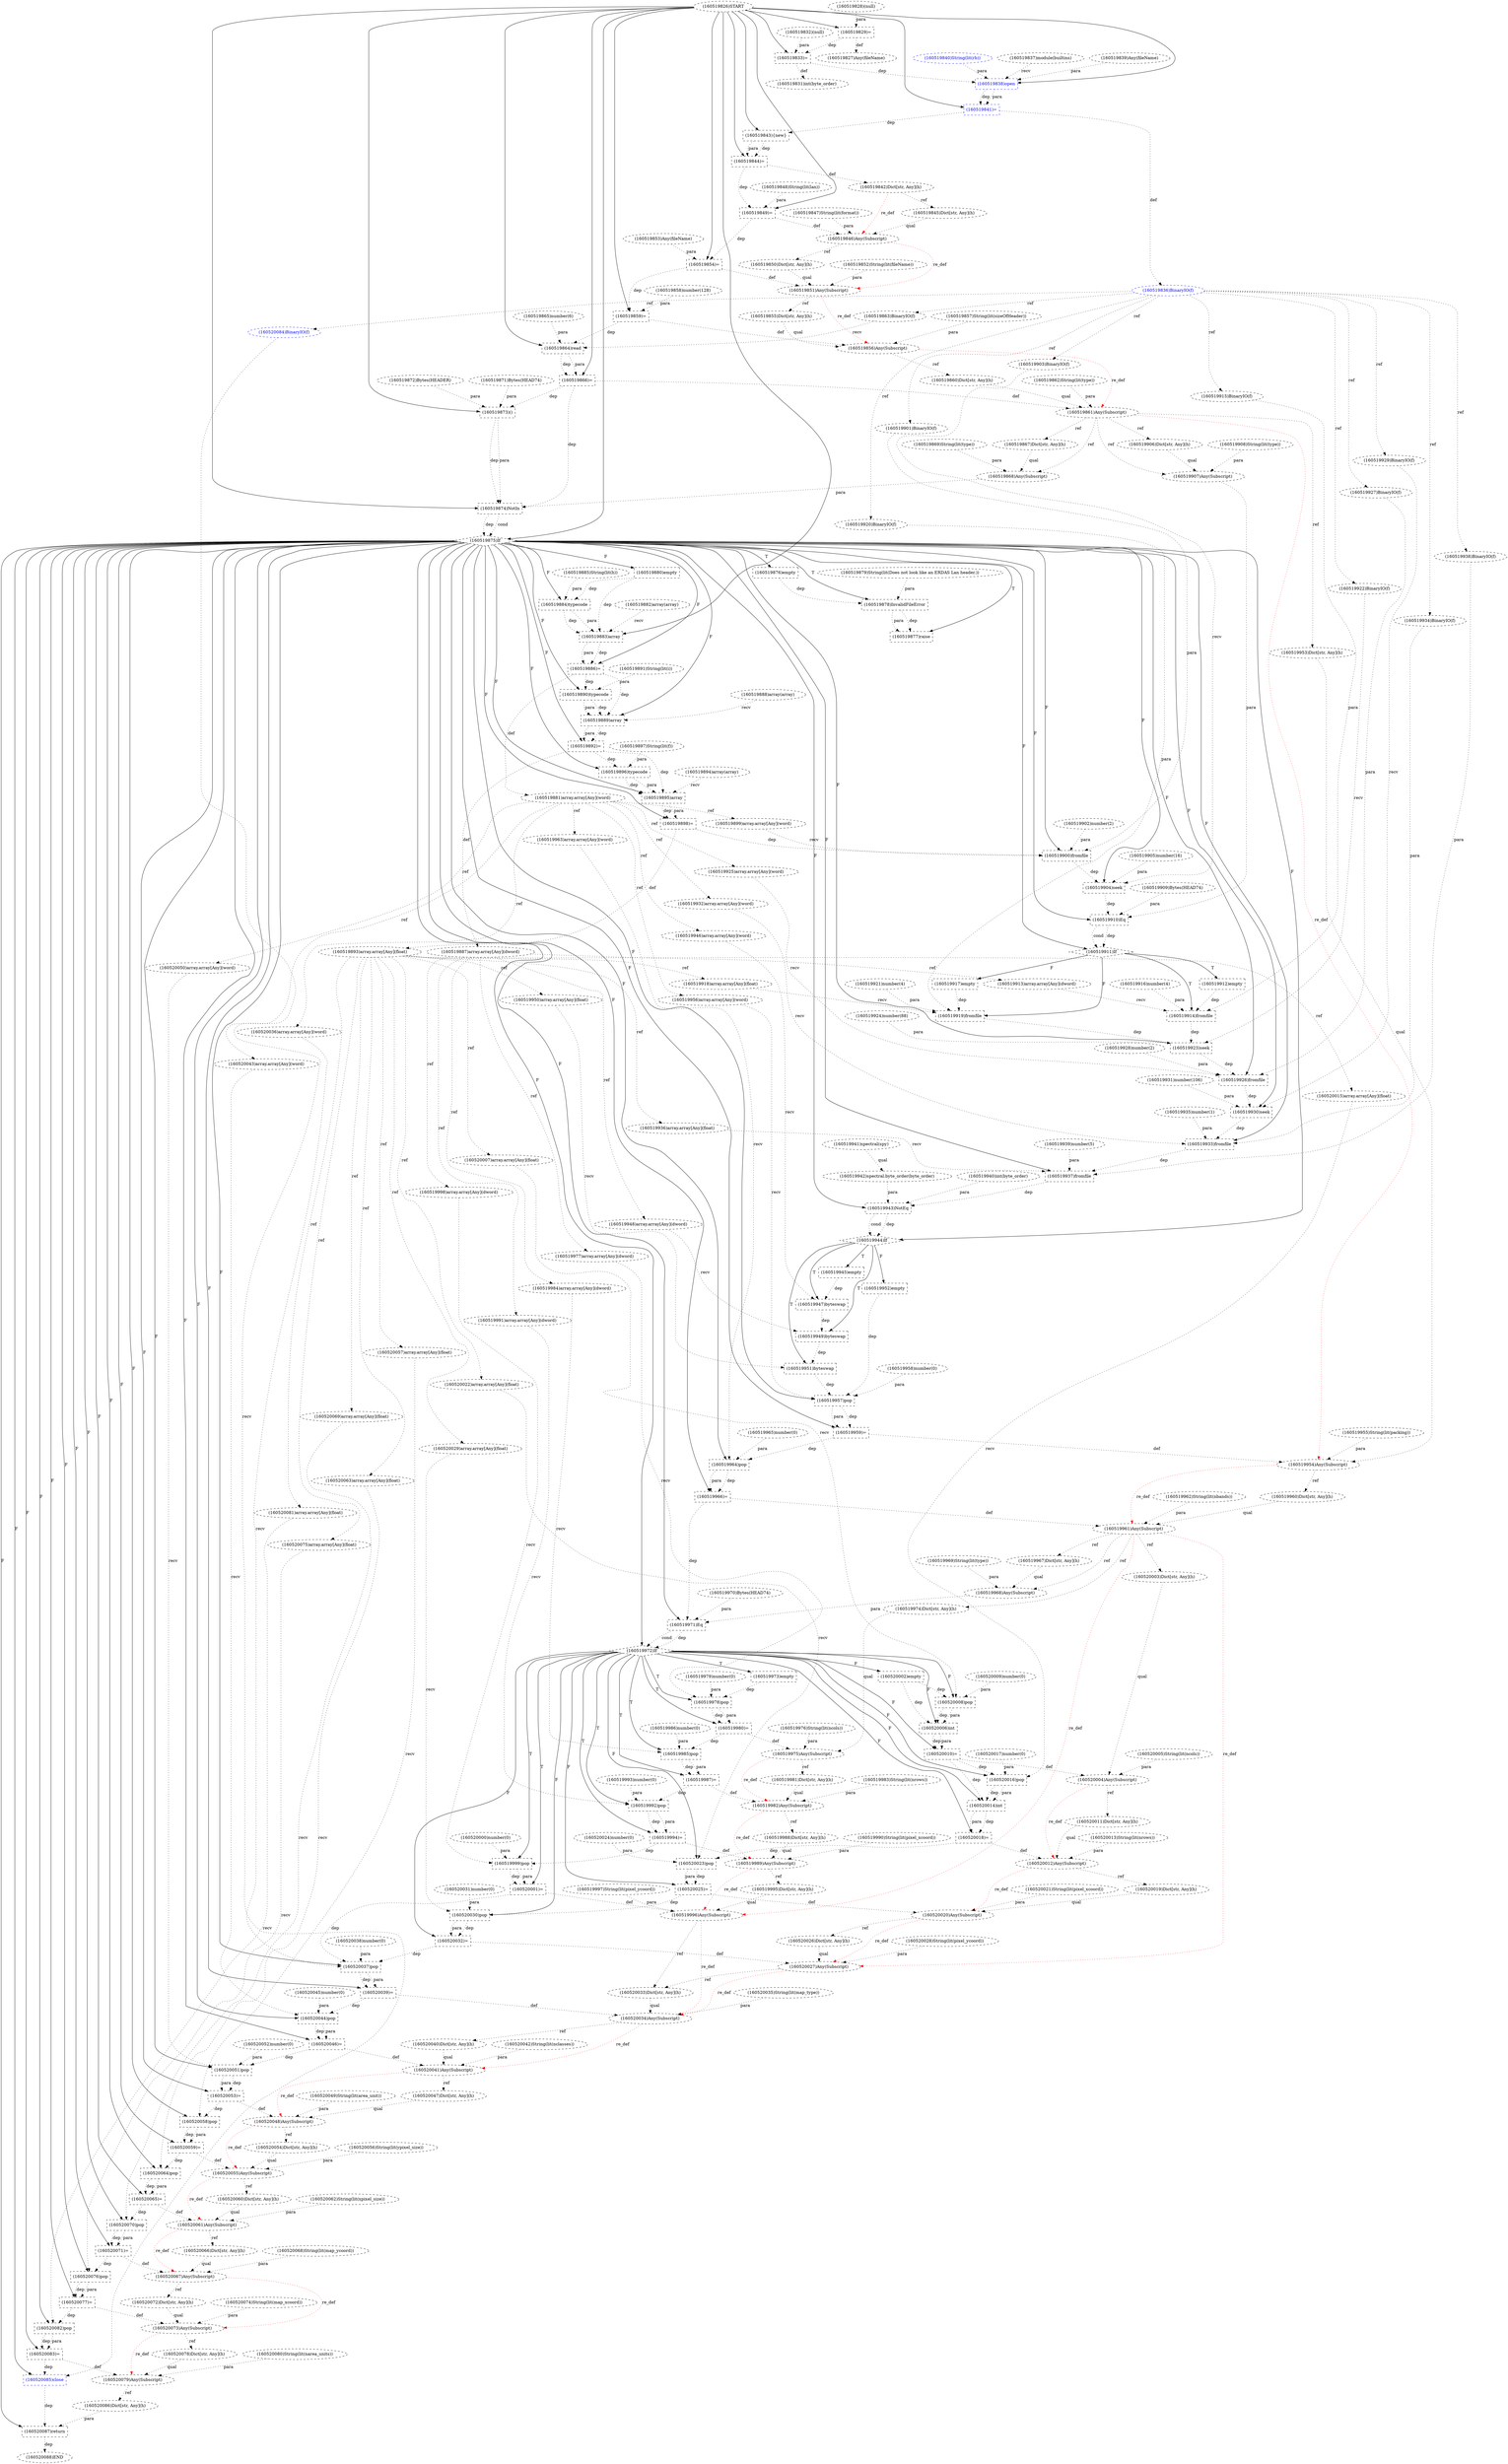 digraph G {
1 [label="(160520013)String(lit(nrows))" shape=ellipse style=dashed]
2 [label="(160520038)number(0)" shape=ellipse style=dashed]
3 [label="(160519840)String(lit(rb))" shape=ellipse style=dashed color=blue fontcolor=blue]
4 [label="(160519945)empty" shape=box style=dashed]
5 [label="(160519843){new}" shape=box style=dashed]
6 [label="(160519882)array(array)" shape=ellipse style=dashed]
7 [label="(160519917)empty" shape=box style=dashed]
8 [label="(160519907)Any(Subscript)" shape=ellipse style=dashed]
9 [label="(160520074)String(lit(map_xcoord))" shape=ellipse style=dashed]
10 [label="(160519910)Eq" shape=box style=dashed]
11 [label="(160520015)array.array[Any](float)" shape=ellipse style=dashed]
12 [label="(160520032)=" shape=box style=dashed]
13 [label="(160519862)String(lit(type))" shape=ellipse style=dashed]
14 [label="(160519947)byteswap" shape=box style=dashed]
15 [label="(160520066)Dict[str, Any](h)" shape=ellipse style=dashed]
16 [label="(160519844)=" shape=box style=dashed]
17 [label="(160519852)String(lit(fileName))" shape=ellipse style=dashed]
18 [label="(160519877)raise" shape=box style=dashed]
19 [label="(160519873)()" shape=box style=dashed]
20 [label="(160520017)number(0)" shape=ellipse style=dashed]
21 [label="(160519948)array.array[Any](dword)" shape=ellipse style=dashed]
22 [label="(160519928)number(2)" shape=ellipse style=dashed]
23 [label="(160519936)array.array[Any](float)" shape=ellipse style=dashed]
24 [label="(160519983)String(lit(nrows))" shape=ellipse style=dashed]
25 [label="(160519992)pop" shape=box style=dashed]
26 [label="(160519935)number(1)" shape=ellipse style=dashed]
27 [label="(160519952)empty" shape=box style=dashed]
28 [label="(160519918)array.array[Any](float)" shape=ellipse style=dashed]
29 [label="(160520020)Any(Subscript)" shape=ellipse style=dashed]
30 [label="(160519863)BinaryIO(f)" shape=ellipse style=dashed]
31 [label="(160519884)typecode" shape=box style=dashed]
32 [label="(160520007)array.array[Any](float)" shape=ellipse style=dashed]
33 [label="(160520062)String(lit(xpixel_size))" shape=ellipse style=dashed]
34 [label="(160520031)number(0)" shape=ellipse style=dashed]
35 [label="(160520060)Dict[str, Any](h)" shape=ellipse style=dashed]
36 [label="(160520084)BinaryIO(f)" shape=ellipse style=dashed color=blue fontcolor=blue]
37 [label="(160519940)int(byte_order)" shape=ellipse style=dashed]
38 [label="(160520086)Dict[str, Any](h)" shape=ellipse style=dashed]
39 [label="(160519964)pop" shape=box style=dashed]
40 [label="(160519963)array.array[Any](word)" shape=ellipse style=dashed]
41 [label="(160520070)pop" shape=box style=dashed]
42 [label="(160519854)=" shape=box style=dashed]
43 [label="(160519933)fromfile" shape=box style=dashed]
44 [label="(160520079)Any(Subscript)" shape=ellipse style=dashed]
45 [label="(160519989)Any(Subscript)" shape=ellipse style=dashed]
46 [label="(160520012)Any(Subscript)" shape=ellipse style=dashed]
47 [label="(160520027)Any(Subscript)" shape=ellipse style=dashed]
48 [label="(160520088)END" style=dashed]
49 [label="(160519951)byteswap" shape=box style=dashed]
50 [label="(160520057)array.array[Any](float)" shape=ellipse style=dashed]
51 [label="(160520055)Any(Subscript)" shape=ellipse style=dashed]
52 [label="(160519943)NotEq" shape=box style=dashed]
53 [label="(160519885)String(lit(h))" shape=ellipse style=dashed]
54 [label="(160519994)=" shape=box style=dashed]
55 [label="(160519954)Any(Subscript)" shape=ellipse style=dashed]
56 [label="(160519958)number(0)" shape=ellipse style=dashed]
57 [label="(160520003)Dict[str, Any](h)" shape=ellipse style=dashed]
58 [label="(160520040)Dict[str, Any](h)" shape=ellipse style=dashed]
59 [label="(160519872)Bytes(HEADER)" shape=ellipse style=dashed]
60 [label="(160520022)array.array[Any](float)" shape=ellipse style=dashed]
61 [label="(160520045)number(0)" shape=ellipse style=dashed]
62 [label="(160519925)array.array[Any](word)" shape=ellipse style=dashed]
63 [label="(160519829)=" shape=box style=dashed]
64 [label="(160519855)Dict[str, Any](h)" shape=ellipse style=dashed]
65 [label="(160519924)number(88)" shape=ellipse style=dashed]
66 [label="(160519961)Any(Subscript)" shape=ellipse style=dashed]
67 [label="(160520046)=" shape=box style=dashed]
68 [label="(160520047)Dict[str, Any](h)" shape=ellipse style=dashed]
69 [label="(160520069)array.array[Any](float)" shape=ellipse style=dashed]
70 [label="(160520083)=" shape=box style=dashed]
71 [label="(160519929)BinaryIO(f)" shape=ellipse style=dashed]
72 [label="(160519875)If" shape=diamond style=dashed]
73 [label="(160519876)empty" shape=box style=dashed]
74 [label="(160519982)Any(Subscript)" shape=ellipse style=dashed]
75 [label="(160519959)=" shape=box style=dashed]
76 [label="(160519969)String(lit(type))" shape=ellipse style=dashed]
77 [label="(160520054)Dict[str, Any](h)" shape=ellipse style=dashed]
78 [label="(160519848)String(lit(lan))" shape=ellipse style=dashed]
79 [label="(160520002)empty" shape=box style=dashed]
80 [label="(160520071)=" shape=box style=dashed]
81 [label="(160519892)=" shape=box style=dashed]
82 [label="(160520005)String(lit(ncols))" shape=ellipse style=dashed]
83 [label="(160519867)Dict[str, Any](h)" shape=ellipse style=dashed]
84 [label="(160519977)array.array[Any](dword)" shape=ellipse style=dashed]
85 [label="(160519975)Any(Subscript)" shape=ellipse style=dashed]
86 [label="(160519937)fromfile" shape=box style=dashed]
87 [label="(160519932)array.array[Any](word)" shape=ellipse style=dashed]
88 [label="(160519976)String(lit(ncols))" shape=ellipse style=dashed]
89 [label="(160519849)=" shape=box style=dashed]
90 [label="(160520004)Any(Subscript)" shape=ellipse style=dashed]
91 [label="(160519837)module(builtins)" shape=ellipse style=dashed]
92 [label="(160519881)array.array[Any](word)" shape=ellipse style=dashed]
93 [label="(160520037)pop" shape=box style=dashed]
94 [label="(160520061)Any(Subscript)" shape=ellipse style=dashed]
95 [label="(160519859)=" shape=box style=dashed]
96 [label="(160519896)typecode" shape=box style=dashed]
97 [label="(160519913)array.array[Any](dword)" shape=ellipse style=dashed]
98 [label="(160519869)String(lit(type))" shape=ellipse style=dashed]
99 [label="(160520065)=" shape=box style=dashed]
100 [label="(160520026)Dict[str, Any](h)" shape=ellipse style=dashed]
101 [label="(160519833)=" shape=box style=dashed]
102 [label="(160519865)number(6)" shape=ellipse style=dashed]
103 [label="(160520016)pop" shape=box style=dashed]
104 [label="(160520073)Any(Subscript)" shape=ellipse style=dashed]
105 [label="(160519828)(null)" shape=ellipse style=dashed]
106 [label="(160519916)number(4)" shape=ellipse style=dashed]
107 [label="(160519915)BinaryIO(f)" shape=ellipse style=dashed]
108 [label="(160519972)If" shape=diamond style=dashed]
109 [label="(160520019)Dict[str, Any](h)" shape=ellipse style=dashed]
110 [label="(160519967)Dict[str, Any](h)" shape=ellipse style=dashed]
111 [label="(160519927)BinaryIO(f)" shape=ellipse style=dashed]
112 [label="(160519899)array.array[Any](word)" shape=ellipse style=dashed]
113 [label="(160520025)=" shape=box style=dashed]
114 [label="(160520068)String(lit(map_ycoord))" shape=ellipse style=dashed]
115 [label="(160520059)=" shape=box style=dashed]
116 [label="(160519895)array" shape=box style=dashed]
117 [label="(160520030)pop" shape=box style=dashed]
118 [label="(160520010)=" shape=box style=dashed]
119 [label="(160519874)NotIn" shape=box style=dashed]
120 [label="(160519846)Any(Subscript)" shape=ellipse style=dashed]
121 [label="(160519998)array.array[Any](dword)" shape=ellipse style=dashed]
122 [label="(160519911)If" shape=diamond style=dashed]
123 [label="(160520014)int" shape=box style=dashed]
124 [label="(160519836)BinaryIO(f)" shape=ellipse style=dashed color=blue fontcolor=blue]
125 [label="(160519847)String(lit(format))" shape=ellipse style=dashed]
126 [label="(160519891)String(lit(i))" shape=ellipse style=dashed]
127 [label="(160520058)pop" shape=box style=dashed]
128 [label="(160519920)BinaryIO(f)" shape=ellipse style=dashed]
129 [label="(160519991)array.array[Any](dword)" shape=ellipse style=dashed]
130 [label="(160519857)String(lit(sizeOfHeader))" shape=ellipse style=dashed]
131 [label="(160519984)array.array[Any](dword)" shape=ellipse style=dashed]
132 [label="(160519827)Any(fileName)" shape=ellipse style=dashed]
133 [label="(160519886)=" shape=box style=dashed]
134 [label="(160519980)=" shape=box style=dashed]
135 [label="(160520034)Any(Subscript)" shape=ellipse style=dashed]
136 [label="(160520049)String(lit(area_unit))" shape=ellipse style=dashed]
137 [label="(160519942)spectral.byte_order(byte_order)" shape=ellipse style=dashed]
138 [label="(160519996)Any(Subscript)" shape=ellipse style=dashed]
139 [label="(160519866)=" shape=box style=dashed]
140 [label="(160519939)number(5)" shape=ellipse style=dashed]
141 [label="(160519949)byteswap" shape=box style=dashed]
142 [label="(160519868)Any(Subscript)" shape=ellipse style=dashed]
143 [label="(160519904)seek" shape=box style=dashed]
144 [label="(160519898)=" shape=box style=dashed]
145 [label="(160519993)number(0)" shape=ellipse style=dashed]
146 [label="(160520011)Dict[str, Any](h)" shape=ellipse style=dashed]
147 [label="(160519826)START" style=dashed]
148 [label="(160519979)number(0)" shape=ellipse style=dashed]
149 [label="(160519938)BinaryIO(f)" shape=ellipse style=dashed]
150 [label="(160519946)array.array[Any](word)" shape=ellipse style=dashed]
151 [label="(160519912)empty" shape=box style=dashed]
152 [label="(160519902)number(2)" shape=ellipse style=dashed]
153 [label="(160520041)Any(Subscript)" shape=ellipse style=dashed]
154 [label="(160519953)Dict[str, Any](h)" shape=ellipse style=dashed]
155 [label="(160520033)Dict[str, Any](h)" shape=ellipse style=dashed]
156 [label="(160520009)number(0)" shape=ellipse style=dashed]
157 [label="(160520064)pop" shape=box style=dashed]
158 [label="(160519861)Any(Subscript)" shape=ellipse style=dashed]
159 [label="(160520006)int" shape=box style=dashed]
160 [label="(160520051)pop" shape=box style=dashed]
161 [label="(160519838)open" shape=box style=dashed color=blue fontcolor=blue]
162 [label="(160520042)String(lit(nclasses))" shape=ellipse style=dashed]
163 [label="(160520021)String(lit(pixel_xcoord))" shape=ellipse style=dashed]
164 [label="(160520029)array.array[Any](float)" shape=ellipse style=dashed]
165 [label="(160519850)Dict[str, Any](h)" shape=ellipse style=dashed]
166 [label="(160519981)Dict[str, Any](h)" shape=ellipse style=dashed]
167 [label="(160520000)number(0)" shape=ellipse style=dashed]
168 [label="(160520077)=" shape=box style=dashed]
169 [label="(160519900)fromfile" shape=box style=dashed]
170 [label="(160520056)String(lit(ypixel_size))" shape=ellipse style=dashed]
171 [label="(160520035)String(lit(map_type))" shape=ellipse style=dashed]
172 [label="(160520048)Any(Subscript)" shape=ellipse style=dashed]
173 [label="(160519878)InvalidFileError" shape=box style=dashed]
174 [label="(160519909)Bytes(HEAD74)" shape=ellipse style=dashed]
175 [label="(160520001)=" shape=box style=dashed]
176 [label="(160519860)Dict[str, Any](h)" shape=ellipse style=dashed]
177 [label="(160519905)number(16)" shape=ellipse style=dashed]
178 [label="(160519922)BinaryIO(f)" shape=ellipse style=dashed]
179 [label="(160520087)return" shape=box style=dashed]
180 [label="(160520008)pop" shape=box style=dashed]
181 [label="(160520039)=" shape=box style=dashed]
182 [label="(160520063)array.array[Any](float)" shape=ellipse style=dashed]
183 [label="(160519858)number(128)" shape=ellipse style=dashed]
184 [label="(160519971)Eq" shape=box style=dashed]
185 [label="(160519832)(null)" shape=ellipse style=dashed]
186 [label="(160520024)number(0)" shape=ellipse style=dashed]
187 [label="(160519893)array.array[Any](float)" shape=ellipse style=dashed]
188 [label="(160519856)Any(Subscript)" shape=ellipse style=dashed]
189 [label="(160520050)array.array[Any](word)" shape=ellipse style=dashed]
190 [label="(160520078)Dict[str, Any](h)" shape=ellipse style=dashed]
191 [label="(160519831)int(byte_order)" shape=ellipse style=dashed]
192 [label="(160520067)Any(Subscript)" shape=ellipse style=dashed]
193 [label="(160519919)fromfile" shape=box style=dashed]
194 [label="(160519908)String(lit(type))" shape=ellipse style=dashed]
195 [label="(160519931)number(106)" shape=ellipse style=dashed]
196 [label="(160519851)Any(Subscript)" shape=ellipse style=dashed]
197 [label="(160519879)String(lit(Does not look like an ERDAS Lan header.))" shape=ellipse style=dashed]
198 [label="(160519888)array(array)" shape=ellipse style=dashed]
199 [label="(160520082)pop" shape=box style=dashed]
200 [label="(160519944)If" shape=diamond style=dashed]
201 [label="(160519955)String(lit(packing))" shape=ellipse style=dashed]
202 [label="(160519968)Any(Subscript)" shape=ellipse style=dashed]
203 [label="(160519839)Any(fileName)" shape=ellipse style=dashed]
204 [label="(160519966)=" shape=box style=dashed]
205 [label="(160519985)pop" shape=box style=dashed]
206 [label="(160519978)pop" shape=box style=dashed]
207 [label="(160519853)Any(fileName)" shape=ellipse style=dashed]
208 [label="(160519986)number(0)" shape=ellipse style=dashed]
209 [label="(160519887)array.array[Any](dword)" shape=ellipse style=dashed]
210 [label="(160519941)spectral(spy)" shape=ellipse style=dashed]
211 [label="(160519934)BinaryIO(f)" shape=ellipse style=dashed]
212 [label="(160520076)pop" shape=box style=dashed]
213 [label="(160519890)typecode" shape=box style=dashed]
214 [label="(160520072)Dict[str, Any](h)" shape=ellipse style=dashed]
215 [label="(160520023)pop" shape=box style=dashed]
216 [label="(160519841)=" shape=box style=dashed color=blue fontcolor=blue]
217 [label="(160519957)pop" shape=box style=dashed]
218 [label="(160519973)empty" shape=box style=dashed]
219 [label="(160519845)Dict[str, Any](h)" shape=ellipse style=dashed]
220 [label="(160519997)String(lit(pixel_ycoord))" shape=ellipse style=dashed]
221 [label="(160519880)empty" shape=box style=dashed]
222 [label="(160520018)=" shape=box style=dashed]
223 [label="(160519906)Dict[str, Any](h)" shape=ellipse style=dashed]
224 [label="(160519956)array.array[Any](word)" shape=ellipse style=dashed]
225 [label="(160520085)close" shape=box style=dashed color=blue fontcolor=blue]
226 [label="(160519999)pop" shape=box style=dashed]
227 [label="(160520081)array.array[Any](float)" shape=ellipse style=dashed]
228 [label="(160520053)=" shape=box style=dashed]
229 [label="(160520028)String(lit(pixel_ycoord))" shape=ellipse style=dashed]
230 [label="(160519974)Dict[str, Any](h)" shape=ellipse style=dashed]
231 [label="(160519990)String(lit(pixel_xcoord))" shape=ellipse style=dashed]
232 [label="(160519926)fromfile" shape=box style=dashed]
233 [label="(160520080)String(lit(narea_units))" shape=ellipse style=dashed]
234 [label="(160520052)number(0)" shape=ellipse style=dashed]
235 [label="(160520075)array.array[Any](float)" shape=ellipse style=dashed]
236 [label="(160519903)BinaryIO(f)" shape=ellipse style=dashed]
237 [label="(160519988)Dict[str, Any](h)" shape=ellipse style=dashed]
238 [label="(160519914)fromfile" shape=box style=dashed]
239 [label="(160519987)=" shape=box style=dashed]
240 [label="(160520044)pop" shape=box style=dashed]
241 [label="(160519894)array(array)" shape=ellipse style=dashed]
242 [label="(160519864)read" shape=box style=dashed]
243 [label="(160519962)String(lit(nbands))" shape=ellipse style=dashed]
244 [label="(160519970)Bytes(HEAD74)" shape=ellipse style=dashed]
245 [label="(160520036)array.array[Any](word)" shape=ellipse style=dashed]
246 [label="(160519995)Dict[str, Any](h)" shape=ellipse style=dashed]
247 [label="(160519960)Dict[str, Any](h)" shape=ellipse style=dashed]
248 [label="(160519842)Dict[str, Any](h)" shape=ellipse style=dashed]
249 [label="(160519923)seek" shape=box style=dashed]
250 [label="(160519871)Bytes(HEAD74)" shape=ellipse style=dashed]
251 [label="(160519901)BinaryIO(f)" shape=ellipse style=dashed]
252 [label="(160519965)number(0)" shape=ellipse style=dashed]
253 [label="(160519921)number(4)" shape=ellipse style=dashed]
254 [label="(160519897)String(lit(f))" shape=ellipse style=dashed]
255 [label="(160519889)array" shape=box style=dashed]
256 [label="(160519950)array.array[Any](float)" shape=ellipse style=dashed]
257 [label="(160520043)array.array[Any](word)" shape=ellipse style=dashed]
258 [label="(160519930)seek" shape=box style=dashed]
259 [label="(160519883)array" shape=box style=dashed]
200 -> 4 [label="T"];
147 -> 5 [label="" style=solid];
216 -> 5 [label="dep" style=dotted];
122 -> 7 [label="F"];
223 -> 8 [label="qual" style=dotted];
194 -> 8 [label="para" style=dotted];
158 -> 8 [label="ref" style=dotted];
72 -> 10 [label="F"];
8 -> 10 [label="para" style=dotted];
174 -> 10 [label="para" style=dotted];
143 -> 10 [label="dep" style=dotted];
187 -> 11 [label="ref" style=dotted];
108 -> 12 [label="F"];
117 -> 12 [label="dep" style=dotted];
117 -> 12 [label="para" style=dotted];
200 -> 14 [label="T"];
150 -> 14 [label="recv" style=dotted];
4 -> 14 [label="dep" style=dotted];
94 -> 15 [label="ref" style=dotted];
147 -> 16 [label="" style=solid];
5 -> 16 [label="dep" style=dotted];
5 -> 16 [label="para" style=dotted];
72 -> 18 [label="T"];
173 -> 18 [label="dep" style=dotted];
173 -> 18 [label="para" style=dotted];
147 -> 19 [label="" style=solid];
250 -> 19 [label="para" style=dotted];
59 -> 19 [label="para" style=dotted];
139 -> 19 [label="dep" style=dotted];
209 -> 21 [label="ref" style=dotted];
187 -> 23 [label="ref" style=dotted];
108 -> 25 [label="T"];
129 -> 25 [label="recv" style=dotted];
145 -> 25 [label="para" style=dotted];
239 -> 25 [label="dep" style=dotted];
200 -> 27 [label="F"];
187 -> 28 [label="ref" style=dotted];
109 -> 29 [label="qual" style=dotted];
163 -> 29 [label="para" style=dotted];
113 -> 29 [label="def" style=dotted];
46 -> 29 [label="re_def" style=dotted color=red];
124 -> 30 [label="ref" style=dotted];
72 -> 31 [label="F"];
53 -> 31 [label="para" style=dotted];
221 -> 31 [label="dep" style=dotted];
187 -> 32 [label="ref" style=dotted];
51 -> 35 [label="ref" style=dotted];
124 -> 36 [label="ref" style=dotted];
44 -> 38 [label="ref" style=dotted];
72 -> 39 [label="F"];
40 -> 39 [label="recv" style=dotted];
252 -> 39 [label="para" style=dotted];
75 -> 39 [label="dep" style=dotted];
92 -> 40 [label="ref" style=dotted];
72 -> 41 [label="F"];
69 -> 41 [label="recv" style=dotted];
99 -> 41 [label="dep" style=dotted];
147 -> 42 [label="" style=solid];
207 -> 42 [label="para" style=dotted];
89 -> 42 [label="dep" style=dotted];
72 -> 43 [label="F"];
87 -> 43 [label="recv" style=dotted];
211 -> 43 [label="para" style=dotted];
26 -> 43 [label="para" style=dotted];
258 -> 43 [label="dep" style=dotted];
190 -> 44 [label="qual" style=dotted];
233 -> 44 [label="para" style=dotted];
70 -> 44 [label="def" style=dotted];
104 -> 44 [label="re_def" style=dotted color=red];
237 -> 45 [label="qual" style=dotted];
231 -> 45 [label="para" style=dotted];
54 -> 45 [label="def" style=dotted];
74 -> 45 [label="re_def" style=dotted color=red];
146 -> 46 [label="qual" style=dotted];
1 -> 46 [label="para" style=dotted];
222 -> 46 [label="def" style=dotted];
90 -> 46 [label="re_def" style=dotted color=red];
100 -> 47 [label="qual" style=dotted];
229 -> 47 [label="para" style=dotted];
12 -> 47 [label="def" style=dotted];
29 -> 47 [label="re_def" style=dotted color=red];
66 -> 47 [label="re_def" style=dotted color=red];
179 -> 48 [label="dep" style=dotted];
200 -> 49 [label="T"];
256 -> 49 [label="recv" style=dotted];
141 -> 49 [label="dep" style=dotted];
187 -> 50 [label="ref" style=dotted];
77 -> 51 [label="qual" style=dotted];
170 -> 51 [label="para" style=dotted];
115 -> 51 [label="def" style=dotted];
172 -> 51 [label="re_def" style=dotted color=red];
72 -> 52 [label="F"];
37 -> 52 [label="para" style=dotted];
137 -> 52 [label="para" style=dotted];
86 -> 52 [label="dep" style=dotted];
108 -> 54 [label="T"];
25 -> 54 [label="dep" style=dotted];
25 -> 54 [label="para" style=dotted];
154 -> 55 [label="qual" style=dotted];
201 -> 55 [label="para" style=dotted];
75 -> 55 [label="def" style=dotted];
158 -> 55 [label="re_def" style=dotted color=red];
66 -> 57 [label="ref" style=dotted];
135 -> 58 [label="ref" style=dotted];
187 -> 60 [label="ref" style=dotted];
92 -> 62 [label="ref" style=dotted];
147 -> 63 [label="" style=solid];
105 -> 63 [label="para" style=dotted];
196 -> 64 [label="ref" style=dotted];
247 -> 66 [label="qual" style=dotted];
243 -> 66 [label="para" style=dotted];
204 -> 66 [label="def" style=dotted];
55 -> 66 [label="re_def" style=dotted color=red];
72 -> 67 [label="F"];
240 -> 67 [label="dep" style=dotted];
240 -> 67 [label="para" style=dotted];
153 -> 68 [label="ref" style=dotted];
187 -> 69 [label="ref" style=dotted];
72 -> 70 [label="F"];
199 -> 70 [label="dep" style=dotted];
199 -> 70 [label="para" style=dotted];
124 -> 71 [label="ref" style=dotted];
147 -> 72 [label="" style=solid];
119 -> 72 [label="dep" style=dotted];
119 -> 72 [label="cond" style=dotted];
72 -> 73 [label="T"];
166 -> 74 [label="qual" style=dotted];
24 -> 74 [label="para" style=dotted];
239 -> 74 [label="def" style=dotted];
85 -> 74 [label="re_def" style=dotted color=red];
72 -> 75 [label="F"];
217 -> 75 [label="dep" style=dotted];
217 -> 75 [label="para" style=dotted];
172 -> 77 [label="ref" style=dotted];
108 -> 79 [label="F"];
72 -> 80 [label="F"];
41 -> 80 [label="dep" style=dotted];
41 -> 80 [label="para" style=dotted];
72 -> 81 [label="F"];
255 -> 81 [label="dep" style=dotted];
255 -> 81 [label="para" style=dotted];
158 -> 83 [label="ref" style=dotted];
209 -> 84 [label="ref" style=dotted];
230 -> 85 [label="qual" style=dotted];
88 -> 85 [label="para" style=dotted];
134 -> 85 [label="def" style=dotted];
72 -> 86 [label="F"];
23 -> 86 [label="recv" style=dotted];
149 -> 86 [label="para" style=dotted];
140 -> 86 [label="para" style=dotted];
43 -> 86 [label="dep" style=dotted];
92 -> 87 [label="ref" style=dotted];
147 -> 89 [label="" style=solid];
78 -> 89 [label="para" style=dotted];
16 -> 89 [label="dep" style=dotted];
57 -> 90 [label="qual" style=dotted];
82 -> 90 [label="para" style=dotted];
118 -> 90 [label="def" style=dotted];
133 -> 92 [label="def" style=dotted];
72 -> 93 [label="F"];
245 -> 93 [label="recv" style=dotted];
2 -> 93 [label="para" style=dotted];
175 -> 93 [label="dep" style=dotted];
12 -> 93 [label="dep" style=dotted];
35 -> 94 [label="qual" style=dotted];
33 -> 94 [label="para" style=dotted];
99 -> 94 [label="def" style=dotted];
51 -> 94 [label="re_def" style=dotted color=red];
147 -> 95 [label="" style=solid];
183 -> 95 [label="para" style=dotted];
42 -> 95 [label="dep" style=dotted];
72 -> 96 [label="F"];
254 -> 96 [label="para" style=dotted];
81 -> 96 [label="dep" style=dotted];
209 -> 97 [label="ref" style=dotted];
72 -> 99 [label="F"];
157 -> 99 [label="dep" style=dotted];
157 -> 99 [label="para" style=dotted];
29 -> 100 [label="ref" style=dotted];
147 -> 101 [label="" style=solid];
185 -> 101 [label="para" style=dotted];
63 -> 101 [label="dep" style=dotted];
108 -> 103 [label="F"];
11 -> 103 [label="recv" style=dotted];
20 -> 103 [label="para" style=dotted];
118 -> 103 [label="dep" style=dotted];
214 -> 104 [label="qual" style=dotted];
9 -> 104 [label="para" style=dotted];
168 -> 104 [label="def" style=dotted];
192 -> 104 [label="re_def" style=dotted color=red];
124 -> 107 [label="ref" style=dotted];
72 -> 108 [label="F"];
184 -> 108 [label="dep" style=dotted];
184 -> 108 [label="cond" style=dotted];
46 -> 109 [label="ref" style=dotted];
66 -> 110 [label="ref" style=dotted];
124 -> 111 [label="ref" style=dotted];
92 -> 112 [label="ref" style=dotted];
108 -> 113 [label="F"];
215 -> 113 [label="dep" style=dotted];
215 -> 113 [label="para" style=dotted];
72 -> 115 [label="F"];
127 -> 115 [label="dep" style=dotted];
127 -> 115 [label="para" style=dotted];
72 -> 116 [label="F"];
241 -> 116 [label="recv" style=dotted];
96 -> 116 [label="dep" style=dotted];
96 -> 116 [label="para" style=dotted];
81 -> 116 [label="dep" style=dotted];
108 -> 117 [label="F"];
164 -> 117 [label="recv" style=dotted];
34 -> 117 [label="para" style=dotted];
113 -> 117 [label="dep" style=dotted];
108 -> 118 [label="F"];
159 -> 118 [label="dep" style=dotted];
159 -> 118 [label="para" style=dotted];
147 -> 119 [label="" style=solid];
142 -> 119 [label="para" style=dotted];
19 -> 119 [label="dep" style=dotted];
19 -> 119 [label="para" style=dotted];
139 -> 119 [label="dep" style=dotted];
219 -> 120 [label="qual" style=dotted];
125 -> 120 [label="para" style=dotted];
89 -> 120 [label="def" style=dotted];
248 -> 120 [label="re_def" style=dotted color=red];
209 -> 121 [label="ref" style=dotted];
72 -> 122 [label="F"];
10 -> 122 [label="dep" style=dotted];
10 -> 122 [label="cond" style=dotted];
108 -> 123 [label="F"];
103 -> 123 [label="dep" style=dotted];
103 -> 123 [label="para" style=dotted];
118 -> 123 [label="dep" style=dotted];
216 -> 124 [label="def" style=dotted];
72 -> 127 [label="F"];
50 -> 127 [label="recv" style=dotted];
228 -> 127 [label="dep" style=dotted];
124 -> 128 [label="ref" style=dotted];
209 -> 129 [label="ref" style=dotted];
209 -> 131 [label="ref" style=dotted];
63 -> 132 [label="def" style=dotted];
72 -> 133 [label="F"];
259 -> 133 [label="dep" style=dotted];
259 -> 133 [label="para" style=dotted];
108 -> 134 [label="T"];
206 -> 134 [label="dep" style=dotted];
206 -> 134 [label="para" style=dotted];
155 -> 135 [label="qual" style=dotted];
171 -> 135 [label="para" style=dotted];
181 -> 135 [label="def" style=dotted];
138 -> 135 [label="re_def" style=dotted color=red];
47 -> 135 [label="re_def" style=dotted color=red];
210 -> 137 [label="qual" style=dotted];
246 -> 138 [label="qual" style=dotted];
220 -> 138 [label="para" style=dotted];
175 -> 138 [label="def" style=dotted];
45 -> 138 [label="re_def" style=dotted color=red];
66 -> 138 [label="re_def" style=dotted color=red];
147 -> 139 [label="" style=solid];
242 -> 139 [label="dep" style=dotted];
242 -> 139 [label="para" style=dotted];
200 -> 141 [label="T"];
21 -> 141 [label="recv" style=dotted];
14 -> 141 [label="dep" style=dotted];
83 -> 142 [label="qual" style=dotted];
98 -> 142 [label="para" style=dotted];
158 -> 142 [label="ref" style=dotted];
72 -> 143 [label="F"];
236 -> 143 [label="recv" style=dotted];
177 -> 143 [label="para" style=dotted];
169 -> 143 [label="dep" style=dotted];
72 -> 144 [label="F"];
116 -> 144 [label="dep" style=dotted];
116 -> 144 [label="para" style=dotted];
90 -> 146 [label="ref" style=dotted];
124 -> 149 [label="ref" style=dotted];
92 -> 150 [label="ref" style=dotted];
122 -> 151 [label="T"];
58 -> 153 [label="qual" style=dotted];
162 -> 153 [label="para" style=dotted];
67 -> 153 [label="def" style=dotted];
135 -> 153 [label="re_def" style=dotted color=red];
158 -> 154 [label="ref" style=dotted];
138 -> 155 [label="ref" style=dotted];
47 -> 155 [label="ref" style=dotted];
72 -> 157 [label="F"];
182 -> 157 [label="recv" style=dotted];
115 -> 157 [label="dep" style=dotted];
176 -> 158 [label="qual" style=dotted];
13 -> 158 [label="para" style=dotted];
139 -> 158 [label="def" style=dotted];
188 -> 158 [label="re_def" style=dotted color=red];
108 -> 159 [label="F"];
180 -> 159 [label="dep" style=dotted];
180 -> 159 [label="para" style=dotted];
79 -> 159 [label="dep" style=dotted];
72 -> 160 [label="F"];
189 -> 160 [label="recv" style=dotted];
234 -> 160 [label="para" style=dotted];
67 -> 160 [label="dep" style=dotted];
147 -> 161 [label="" style=solid];
91 -> 161 [label="recv" style=dotted];
203 -> 161 [label="para" style=dotted];
3 -> 161 [label="para" style=dotted];
101 -> 161 [label="dep" style=dotted];
187 -> 164 [label="ref" style=dotted];
120 -> 165 [label="ref" style=dotted];
85 -> 166 [label="ref" style=dotted];
72 -> 168 [label="F"];
212 -> 168 [label="dep" style=dotted];
212 -> 168 [label="para" style=dotted];
72 -> 169 [label="F"];
112 -> 169 [label="recv" style=dotted];
251 -> 169 [label="para" style=dotted];
152 -> 169 [label="para" style=dotted];
144 -> 169 [label="dep" style=dotted];
68 -> 172 [label="qual" style=dotted];
136 -> 172 [label="para" style=dotted];
228 -> 172 [label="def" style=dotted];
153 -> 172 [label="re_def" style=dotted color=red];
72 -> 173 [label="T"];
197 -> 173 [label="para" style=dotted];
73 -> 173 [label="dep" style=dotted];
108 -> 175 [label="T"];
226 -> 175 [label="dep" style=dotted];
226 -> 175 [label="para" style=dotted];
188 -> 176 [label="ref" style=dotted];
124 -> 178 [label="ref" style=dotted];
72 -> 179 [label="F"];
38 -> 179 [label="para" style=dotted];
225 -> 179 [label="dep" style=dotted];
108 -> 180 [label="F"];
32 -> 180 [label="recv" style=dotted];
156 -> 180 [label="para" style=dotted];
79 -> 180 [label="dep" style=dotted];
72 -> 181 [label="F"];
93 -> 181 [label="dep" style=dotted];
93 -> 181 [label="para" style=dotted];
187 -> 182 [label="ref" style=dotted];
72 -> 184 [label="F"];
202 -> 184 [label="para" style=dotted];
244 -> 184 [label="para" style=dotted];
204 -> 184 [label="dep" style=dotted];
144 -> 187 [label="def" style=dotted];
64 -> 188 [label="qual" style=dotted];
130 -> 188 [label="para" style=dotted];
95 -> 188 [label="def" style=dotted];
196 -> 188 [label="re_def" style=dotted color=red];
92 -> 189 [label="ref" style=dotted];
104 -> 190 [label="ref" style=dotted];
101 -> 191 [label="def" style=dotted];
15 -> 192 [label="qual" style=dotted];
114 -> 192 [label="para" style=dotted];
80 -> 192 [label="def" style=dotted];
94 -> 192 [label="re_def" style=dotted color=red];
122 -> 193 [label="F"];
28 -> 193 [label="recv" style=dotted];
128 -> 193 [label="para" style=dotted];
253 -> 193 [label="para" style=dotted];
7 -> 193 [label="dep" style=dotted];
165 -> 196 [label="qual" style=dotted];
17 -> 196 [label="para" style=dotted];
42 -> 196 [label="def" style=dotted];
120 -> 196 [label="re_def" style=dotted color=red];
72 -> 199 [label="F"];
227 -> 199 [label="recv" style=dotted];
168 -> 199 [label="dep" style=dotted];
72 -> 200 [label="F"];
52 -> 200 [label="dep" style=dotted];
52 -> 200 [label="cond" style=dotted];
110 -> 202 [label="qual" style=dotted];
76 -> 202 [label="para" style=dotted];
66 -> 202 [label="ref" style=dotted];
72 -> 204 [label="F"];
39 -> 204 [label="dep" style=dotted];
39 -> 204 [label="para" style=dotted];
108 -> 205 [label="T"];
131 -> 205 [label="recv" style=dotted];
208 -> 205 [label="para" style=dotted];
134 -> 205 [label="dep" style=dotted];
108 -> 206 [label="T"];
84 -> 206 [label="recv" style=dotted];
148 -> 206 [label="para" style=dotted];
218 -> 206 [label="dep" style=dotted];
81 -> 209 [label="def" style=dotted];
124 -> 211 [label="ref" style=dotted];
72 -> 212 [label="F"];
235 -> 212 [label="recv" style=dotted];
80 -> 212 [label="dep" style=dotted];
72 -> 213 [label="F"];
126 -> 213 [label="para" style=dotted];
133 -> 213 [label="dep" style=dotted];
192 -> 214 [label="ref" style=dotted];
108 -> 215 [label="F"];
60 -> 215 [label="recv" style=dotted];
186 -> 215 [label="para" style=dotted];
222 -> 215 [label="dep" style=dotted];
147 -> 216 [label="" style=solid];
161 -> 216 [label="dep" style=dotted];
161 -> 216 [label="para" style=dotted];
72 -> 217 [label="F"];
224 -> 217 [label="recv" style=dotted];
56 -> 217 [label="para" style=dotted];
49 -> 217 [label="dep" style=dotted];
27 -> 217 [label="dep" style=dotted];
108 -> 218 [label="T"];
248 -> 219 [label="ref" style=dotted];
72 -> 221 [label="F"];
108 -> 222 [label="F"];
123 -> 222 [label="dep" style=dotted];
123 -> 222 [label="para" style=dotted];
158 -> 223 [label="ref" style=dotted];
92 -> 224 [label="ref" style=dotted];
72 -> 225 [label="F"];
36 -> 225 [label="recv" style=dotted];
70 -> 225 [label="dep" style=dotted];
108 -> 226 [label="T"];
121 -> 226 [label="recv" style=dotted];
167 -> 226 [label="para" style=dotted];
54 -> 226 [label="dep" style=dotted];
187 -> 227 [label="ref" style=dotted];
72 -> 228 [label="F"];
160 -> 228 [label="dep" style=dotted];
160 -> 228 [label="para" style=dotted];
66 -> 230 [label="ref" style=dotted];
72 -> 232 [label="F"];
62 -> 232 [label="recv" style=dotted];
111 -> 232 [label="para" style=dotted];
22 -> 232 [label="para" style=dotted];
249 -> 232 [label="dep" style=dotted];
187 -> 235 [label="ref" style=dotted];
124 -> 236 [label="ref" style=dotted];
74 -> 237 [label="ref" style=dotted];
122 -> 238 [label="T"];
97 -> 238 [label="recv" style=dotted];
107 -> 238 [label="para" style=dotted];
106 -> 238 [label="para" style=dotted];
151 -> 238 [label="dep" style=dotted];
108 -> 239 [label="T"];
205 -> 239 [label="dep" style=dotted];
205 -> 239 [label="para" style=dotted];
72 -> 240 [label="F"];
257 -> 240 [label="recv" style=dotted];
61 -> 240 [label="para" style=dotted];
181 -> 240 [label="dep" style=dotted];
147 -> 242 [label="" style=solid];
30 -> 242 [label="recv" style=dotted];
102 -> 242 [label="para" style=dotted];
95 -> 242 [label="dep" style=dotted];
92 -> 245 [label="ref" style=dotted];
45 -> 246 [label="ref" style=dotted];
55 -> 247 [label="ref" style=dotted];
16 -> 248 [label="def" style=dotted];
72 -> 249 [label="F"];
178 -> 249 [label="recv" style=dotted];
65 -> 249 [label="para" style=dotted];
193 -> 249 [label="dep" style=dotted];
238 -> 249 [label="dep" style=dotted];
124 -> 251 [label="ref" style=dotted];
72 -> 255 [label="F"];
198 -> 255 [label="recv" style=dotted];
213 -> 255 [label="dep" style=dotted];
213 -> 255 [label="para" style=dotted];
133 -> 255 [label="dep" style=dotted];
187 -> 256 [label="ref" style=dotted];
92 -> 257 [label="ref" style=dotted];
72 -> 258 [label="F"];
71 -> 258 [label="recv" style=dotted];
195 -> 258 [label="para" style=dotted];
232 -> 258 [label="dep" style=dotted];
147 -> 259 [label="" style=solid];
6 -> 259 [label="recv" style=dotted];
31 -> 259 [label="dep" style=dotted];
31 -> 259 [label="para" style=dotted];
221 -> 259 [label="dep" style=dotted];
}
